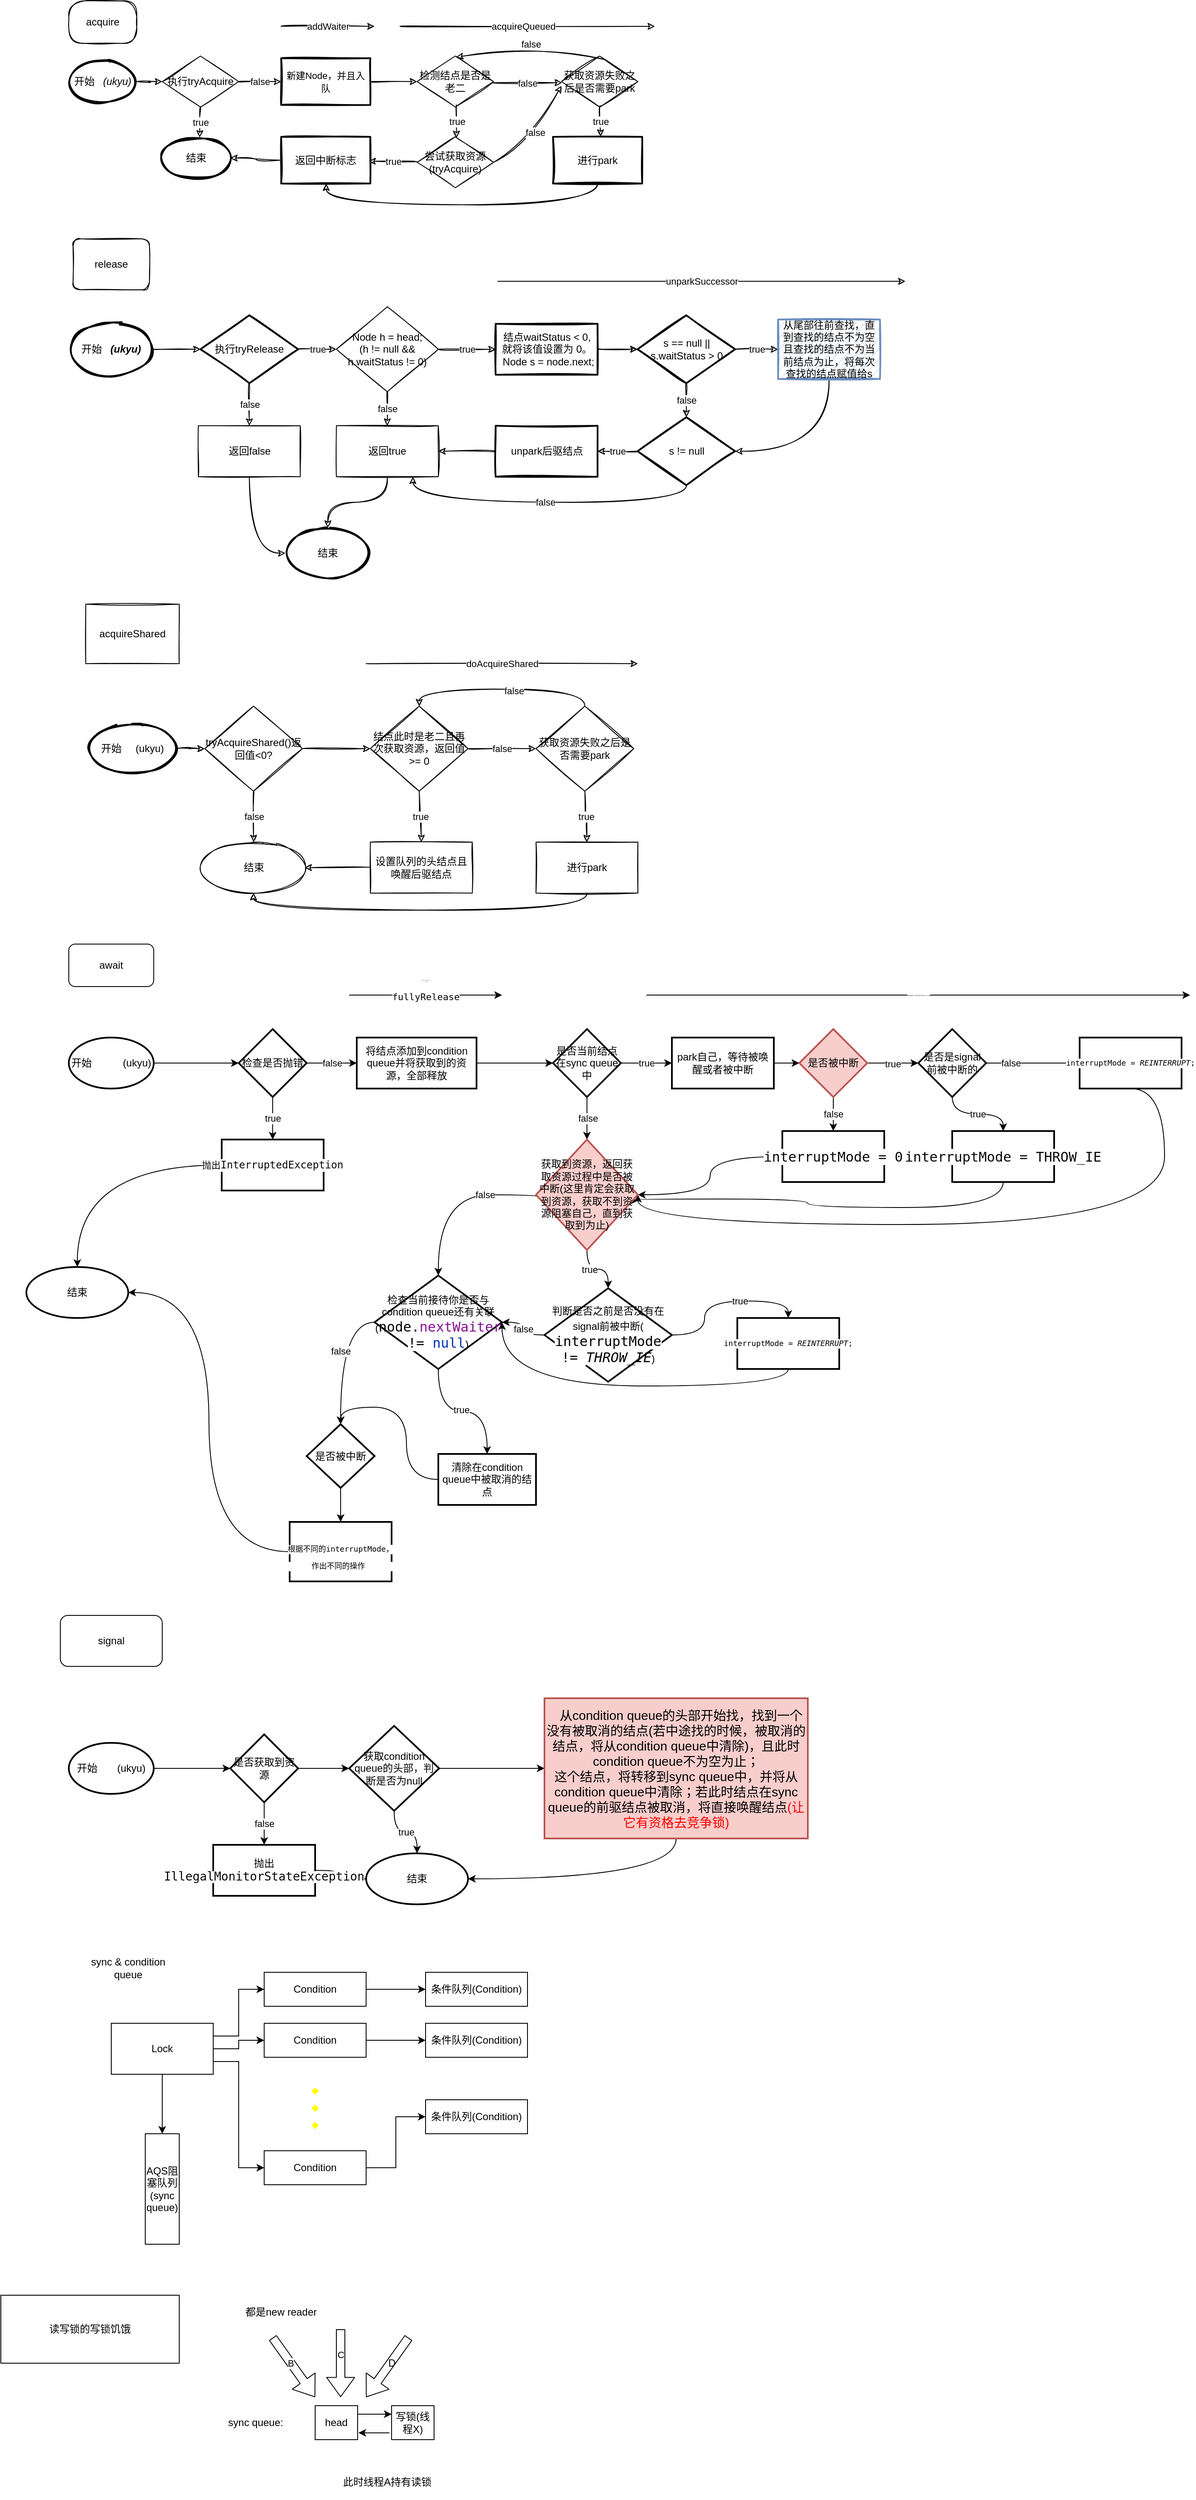 <mxfile version="14.6.13" type="github">
  <diagram id="C5RBs43oDa-KdzZeNtuy" name="AQS">
    <mxGraphModel dx="3076" dy="762" grid="1" gridSize="10" guides="0" tooltips="1" connect="0" arrows="1" fold="1" page="1" pageScale="1" pageWidth="827" pageHeight="1169" math="0" shadow="0">
      <root>
        <mxCell id="WIyWlLk6GJQsqaUBKTNV-0" />
        <mxCell id="WIyWlLk6GJQsqaUBKTNV-1" parent="WIyWlLk6GJQsqaUBKTNV-0" />
        <mxCell id="vwcy31EGOwFMrzwBE-xM-12" value="false" style="edgeStyle=orthogonalEdgeStyle;orthogonalLoop=1;jettySize=auto;html=1;sketch=1;curved=1;" parent="WIyWlLk6GJQsqaUBKTNV-1" source="vwcy31EGOwFMrzwBE-xM-3" target="vwcy31EGOwFMrzwBE-xM-11" edge="1">
          <mxGeometry relative="1" as="geometry" />
        </mxCell>
        <mxCell id="vwcy31EGOwFMrzwBE-xM-3" value="执行tryAcquire" style="strokeWidth=1;html=1;shape=mxgraph.flowchart.decision;whiteSpace=wrap;sketch=1;" parent="WIyWlLk6GJQsqaUBKTNV-1" vertex="1">
          <mxGeometry x="-670" y="155" width="90" height="60" as="geometry" />
        </mxCell>
        <mxCell id="vwcy31EGOwFMrzwBE-xM-9" value="结束" style="strokeWidth=2;html=1;shape=mxgraph.flowchart.start_1;whiteSpace=wrap;sketch=1;" parent="WIyWlLk6GJQsqaUBKTNV-1" vertex="1">
          <mxGeometry x="-670" y="250" width="80" height="50" as="geometry" />
        </mxCell>
        <mxCell id="vwcy31EGOwFMrzwBE-xM-36" value="" style="edgeStyle=orthogonalEdgeStyle;rounded=0;orthogonalLoop=1;jettySize=auto;html=1;labelBackgroundColor=none;sketch=1;curved=1;" parent="WIyWlLk6GJQsqaUBKTNV-1" source="vwcy31EGOwFMrzwBE-xM-11" target="vwcy31EGOwFMrzwBE-xM-35" edge="1">
          <mxGeometry relative="1" as="geometry" />
        </mxCell>
        <mxCell id="vwcy31EGOwFMrzwBE-xM-11" value="&lt;font style=&quot;font-size: 11px&quot;&gt;新建Node，并且入队&lt;/font&gt;" style="whiteSpace=wrap;html=1;strokeWidth=2;sketch=1;" parent="WIyWlLk6GJQsqaUBKTNV-1" vertex="1">
          <mxGeometry x="-530" y="157.5" width="105" height="55" as="geometry" />
        </mxCell>
        <mxCell id="vwcy31EGOwFMrzwBE-xM-19" value="" style="endArrow=classic;html=1;labelBackgroundColor=none;sketch=1;curved=1;" parent="WIyWlLk6GJQsqaUBKTNV-1" edge="1">
          <mxGeometry relative="1" as="geometry">
            <mxPoint x="-530" y="120" as="sourcePoint" />
            <mxPoint x="-420" y="120" as="targetPoint" />
          </mxGeometry>
        </mxCell>
        <mxCell id="vwcy31EGOwFMrzwBE-xM-20" value="addWaiter" style="edgeLabel;resizable=0;html=1;align=center;verticalAlign=middle;sketch=1;" parent="vwcy31EGOwFMrzwBE-xM-19" connectable="0" vertex="1">
          <mxGeometry relative="1" as="geometry" />
        </mxCell>
        <mxCell id="vwcy31EGOwFMrzwBE-xM-28" value="" style="edgeStyle=orthogonalEdgeStyle;rounded=0;orthogonalLoop=1;jettySize=auto;html=1;labelBackgroundColor=none;sketch=1;curved=1;" parent="WIyWlLk6GJQsqaUBKTNV-1" source="vwcy31EGOwFMrzwBE-xM-23" target="vwcy31EGOwFMrzwBE-xM-3" edge="1">
          <mxGeometry relative="1" as="geometry" />
        </mxCell>
        <mxCell id="vwcy31EGOwFMrzwBE-xM-23" value="开始&amp;nbsp;&lt;i&gt; &amp;nbsp;(ukyu)&lt;/i&gt;" style="strokeWidth=2;html=1;shape=mxgraph.flowchart.start_1;whiteSpace=wrap;sketch=1;" parent="WIyWlLk6GJQsqaUBKTNV-1" vertex="1">
          <mxGeometry x="-780" y="160" width="80" height="50" as="geometry" />
        </mxCell>
        <mxCell id="vwcy31EGOwFMrzwBE-xM-31" value="" style="endArrow=classic;html=1;labelBackgroundColor=none;sketch=1;curved=1;" parent="WIyWlLk6GJQsqaUBKTNV-1" edge="1">
          <mxGeometry relative="1" as="geometry">
            <mxPoint x="-390" y="120" as="sourcePoint" />
            <mxPoint x="-90" y="120" as="targetPoint" />
          </mxGeometry>
        </mxCell>
        <mxCell id="vwcy31EGOwFMrzwBE-xM-32" value="acquireQueued" style="edgeLabel;resizable=0;html=1;align=center;verticalAlign=middle;sketch=1;" parent="vwcy31EGOwFMrzwBE-xM-31" connectable="0" vertex="1">
          <mxGeometry relative="1" as="geometry">
            <mxPoint x="-5" as="offset" />
          </mxGeometry>
        </mxCell>
        <mxCell id="vwcy31EGOwFMrzwBE-xM-35" value="检测结点是否是老二" style="strokeWidth=1;html=1;shape=mxgraph.flowchart.decision;whiteSpace=wrap;sketch=1;" parent="WIyWlLk6GJQsqaUBKTNV-1" vertex="1">
          <mxGeometry x="-370" y="155" width="90" height="60" as="geometry" />
        </mxCell>
        <mxCell id="vwcy31EGOwFMrzwBE-xM-42" value="" style="endArrow=classic;html=1;labelBackgroundColor=none;entryX=0.551;entryY=0.017;entryDx=0;entryDy=0;entryPerimeter=0;exitX=0.5;exitY=0.993;exitDx=0;exitDy=0;exitPerimeter=0;sketch=1;curved=1;" parent="WIyWlLk6GJQsqaUBKTNV-1" source="vwcy31EGOwFMrzwBE-xM-3" target="vwcy31EGOwFMrzwBE-xM-9" edge="1">
          <mxGeometry relative="1" as="geometry">
            <mxPoint x="-640" y="230" as="sourcePoint" />
            <mxPoint x="-540" y="230" as="targetPoint" />
          </mxGeometry>
        </mxCell>
        <mxCell id="vwcy31EGOwFMrzwBE-xM-43" value="true" style="edgeLabel;resizable=0;html=1;align=center;verticalAlign=middle;sketch=1;" parent="vwcy31EGOwFMrzwBE-xM-42" connectable="0" vertex="1">
          <mxGeometry relative="1" as="geometry" />
        </mxCell>
        <mxCell id="vwcy31EGOwFMrzwBE-xM-44" value="" style="endArrow=classic;html=1;labelBackgroundColor=none;exitX=0.515;exitY=0.958;exitDx=0;exitDy=0;exitPerimeter=0;entryX=0.515;entryY=0.023;entryDx=0;entryDy=0;entryPerimeter=0;sketch=1;curved=1;" parent="WIyWlLk6GJQsqaUBKTNV-1" source="vwcy31EGOwFMrzwBE-xM-35" target="vwcy31EGOwFMrzwBE-xM-46" edge="1">
          <mxGeometry relative="1" as="geometry">
            <mxPoint x="-329.08" y="224.58" as="sourcePoint" />
            <mxPoint x="-323" y="240" as="targetPoint" />
          </mxGeometry>
        </mxCell>
        <mxCell id="vwcy31EGOwFMrzwBE-xM-45" value="true" style="edgeLabel;resizable=0;html=1;align=center;verticalAlign=middle;sketch=1;" parent="vwcy31EGOwFMrzwBE-xM-44" connectable="0" vertex="1">
          <mxGeometry relative="1" as="geometry" />
        </mxCell>
        <mxCell id="vwcy31EGOwFMrzwBE-xM-46" value="尝试获取资源(tryAcquire)" style="strokeWidth=1;html=1;shape=mxgraph.flowchart.decision;whiteSpace=wrap;sketch=1;" parent="WIyWlLk6GJQsqaUBKTNV-1" vertex="1">
          <mxGeometry x="-370" y="250" width="90" height="60" as="geometry" />
        </mxCell>
        <mxCell id="vwcy31EGOwFMrzwBE-xM-47" value="" style="endArrow=classic;html=1;labelBackgroundColor=none;entryX=0.978;entryY=0.52;entryDx=0;entryDy=0;entryPerimeter=0;sketch=1;curved=1;" parent="WIyWlLk6GJQsqaUBKTNV-1" source="vwcy31EGOwFMrzwBE-xM-46" target="vwcy31EGOwFMrzwBE-xM-49" edge="1">
          <mxGeometry relative="1" as="geometry">
            <mxPoint x="-510" y="270" as="sourcePoint" />
            <mxPoint x="-430" y="280" as="targetPoint" />
          </mxGeometry>
        </mxCell>
        <mxCell id="vwcy31EGOwFMrzwBE-xM-48" value="true" style="edgeLabel;resizable=0;html=1;align=center;verticalAlign=middle;sketch=1;" parent="vwcy31EGOwFMrzwBE-xM-47" connectable="0" vertex="1">
          <mxGeometry relative="1" as="geometry" />
        </mxCell>
        <mxCell id="vwcy31EGOwFMrzwBE-xM-51" value="" style="edgeStyle=orthogonalEdgeStyle;rounded=0;orthogonalLoop=1;jettySize=auto;html=1;labelBackgroundColor=none;sketch=1;curved=1;" parent="WIyWlLk6GJQsqaUBKTNV-1" source="vwcy31EGOwFMrzwBE-xM-49" target="vwcy31EGOwFMrzwBE-xM-9" edge="1">
          <mxGeometry relative="1" as="geometry" />
        </mxCell>
        <mxCell id="vwcy31EGOwFMrzwBE-xM-49" value="返回中断标志" style="whiteSpace=wrap;html=1;strokeWidth=2;sketch=1;" parent="WIyWlLk6GJQsqaUBKTNV-1" vertex="1">
          <mxGeometry x="-530" y="250" width="105" height="55" as="geometry" />
        </mxCell>
        <mxCell id="vwcy31EGOwFMrzwBE-xM-52" value="获取资源失败之后是否需要park" style="strokeWidth=1;html=1;shape=mxgraph.flowchart.decision;whiteSpace=wrap;sketch=1;" parent="WIyWlLk6GJQsqaUBKTNV-1" vertex="1">
          <mxGeometry x="-200" y="155" width="90" height="60" as="geometry" />
        </mxCell>
        <mxCell id="vwcy31EGOwFMrzwBE-xM-55" value="" style="endArrow=classic;html=1;labelBackgroundColor=none;exitX=0.989;exitY=0.522;exitDx=0;exitDy=0;exitPerimeter=0;entryX=0.007;entryY=0.522;entryDx=0;entryDy=0;entryPerimeter=0;sketch=1;curved=1;" parent="WIyWlLk6GJQsqaUBKTNV-1" source="vwcy31EGOwFMrzwBE-xM-35" target="vwcy31EGOwFMrzwBE-xM-52" edge="1">
          <mxGeometry relative="1" as="geometry">
            <mxPoint x="-280" y="200" as="sourcePoint" />
            <mxPoint x="-180" y="200" as="targetPoint" />
          </mxGeometry>
        </mxCell>
        <mxCell id="vwcy31EGOwFMrzwBE-xM-56" value="false" style="edgeLabel;resizable=0;html=1;align=center;verticalAlign=middle;sketch=1;" parent="vwcy31EGOwFMrzwBE-xM-55" connectable="0" vertex="1">
          <mxGeometry relative="1" as="geometry" />
        </mxCell>
        <mxCell id="vwcy31EGOwFMrzwBE-xM-57" value="" style="endArrow=classic;html=1;labelBackgroundColor=none;entryX=0.509;entryY=0.024;entryDx=0;entryDy=0;entryPerimeter=0;exitX=0.57;exitY=0.069;exitDx=0;exitDy=0;exitPerimeter=0;sketch=1;curved=1;" parent="WIyWlLk6GJQsqaUBKTNV-1" source="vwcy31EGOwFMrzwBE-xM-52" target="vwcy31EGOwFMrzwBE-xM-35" edge="1">
          <mxGeometry relative="1" as="geometry">
            <mxPoint x="-110" y="190" as="sourcePoint" />
            <mxPoint x="-28.38" y="190.0" as="targetPoint" />
            <Array as="points">
              <mxPoint x="-230" y="140" />
            </Array>
          </mxGeometry>
        </mxCell>
        <mxCell id="vwcy31EGOwFMrzwBE-xM-58" value="false" style="edgeLabel;resizable=0;html=1;align=center;verticalAlign=middle;sketch=1;" parent="vwcy31EGOwFMrzwBE-xM-57" connectable="0" vertex="1">
          <mxGeometry relative="1" as="geometry" />
        </mxCell>
        <mxCell id="vwcy31EGOwFMrzwBE-xM-59" value="" style="endArrow=classic;html=1;labelBackgroundColor=none;exitX=0.51;exitY=0.976;exitDx=0;exitDy=0;exitPerimeter=0;entryX=0.533;entryY=-0.004;entryDx=0;entryDy=0;entryPerimeter=0;sketch=1;curved=1;" parent="WIyWlLk6GJQsqaUBKTNV-1" source="vwcy31EGOwFMrzwBE-xM-52" target="vwcy31EGOwFMrzwBE-xM-61" edge="1">
          <mxGeometry relative="1" as="geometry">
            <mxPoint x="-150.0" y="230.0" as="sourcePoint" />
            <mxPoint x="-150" y="250" as="targetPoint" />
          </mxGeometry>
        </mxCell>
        <mxCell id="vwcy31EGOwFMrzwBE-xM-60" value="true" style="edgeLabel;resizable=0;html=1;align=center;verticalAlign=middle;sketch=1;" parent="vwcy31EGOwFMrzwBE-xM-59" connectable="0" vertex="1">
          <mxGeometry relative="1" as="geometry" />
        </mxCell>
        <mxCell id="vwcy31EGOwFMrzwBE-xM-62" value="" style="edgeStyle=orthogonalEdgeStyle;rounded=0;orthogonalLoop=1;jettySize=auto;html=1;labelBackgroundColor=none;sketch=1;curved=1;" parent="WIyWlLk6GJQsqaUBKTNV-1" source="vwcy31EGOwFMrzwBE-xM-61" target="vwcy31EGOwFMrzwBE-xM-49" edge="1">
          <mxGeometry relative="1" as="geometry">
            <mxPoint x="-245" y="360" as="targetPoint" />
            <Array as="points">
              <mxPoint x="-157" y="330" />
              <mxPoint x="-477" y="330" />
            </Array>
          </mxGeometry>
        </mxCell>
        <mxCell id="vwcy31EGOwFMrzwBE-xM-61" value="进行park" style="rounded=0;whiteSpace=wrap;html=1;strokeWidth=2;sketch=1;" parent="WIyWlLk6GJQsqaUBKTNV-1" vertex="1">
          <mxGeometry x="-210" y="250" width="105" height="55" as="geometry" />
        </mxCell>
        <mxCell id="vwcy31EGOwFMrzwBE-xM-63" value="" style="endArrow=classic;html=1;labelBackgroundColor=none;sketch=1;curved=1;" parent="WIyWlLk6GJQsqaUBKTNV-1" edge="1">
          <mxGeometry relative="1" as="geometry">
            <mxPoint x="-280" y="280" as="sourcePoint" />
            <mxPoint x="-200" y="190" as="targetPoint" />
            <Array as="points">
              <mxPoint x="-240" y="260" />
            </Array>
          </mxGeometry>
        </mxCell>
        <mxCell id="vwcy31EGOwFMrzwBE-xM-64" value="false" style="edgeLabel;resizable=0;html=1;align=center;verticalAlign=middle;sketch=1;" parent="vwcy31EGOwFMrzwBE-xM-63" connectable="0" vertex="1">
          <mxGeometry relative="1" as="geometry" />
        </mxCell>
        <mxCell id="vwcy31EGOwFMrzwBE-xM-65" value="acquire" style="rounded=1;whiteSpace=wrap;html=1;sketch=1;strokeWidth=1;arcSize=37;" parent="WIyWlLk6GJQsqaUBKTNV-1" vertex="1">
          <mxGeometry x="-780" y="90" width="80" height="50" as="geometry" />
        </mxCell>
        <mxCell id="tIHznOpL790k0B_LkPmY-0" value="release" style="rounded=1;whiteSpace=wrap;html=1;sketch=1;" parent="WIyWlLk6GJQsqaUBKTNV-1" vertex="1">
          <mxGeometry x="-775" y="370" width="90" height="60" as="geometry" />
        </mxCell>
        <mxCell id="tIHznOpL790k0B_LkPmY-1" value="" style="edgeStyle=orthogonalEdgeStyle;rounded=0;orthogonalLoop=1;jettySize=auto;html=1;sketch=1;curved=1;" parent="WIyWlLk6GJQsqaUBKTNV-1" source="tIHznOpL790k0B_LkPmY-2" target="tIHznOpL790k0B_LkPmY-5" edge="1">
          <mxGeometry relative="1" as="geometry" />
        </mxCell>
        <mxCell id="tIHznOpL790k0B_LkPmY-2" value="开始&amp;nbsp; &lt;i&gt;&lt;b&gt;&amp;nbsp;(ukyu)&lt;/b&gt;&lt;/i&gt;" style="strokeWidth=2;html=1;shape=mxgraph.flowchart.start_1;whiteSpace=wrap;sketch=1;" parent="WIyWlLk6GJQsqaUBKTNV-1" vertex="1">
          <mxGeometry x="-780" y="470" width="100" height="60" as="geometry" />
        </mxCell>
        <mxCell id="tIHznOpL790k0B_LkPmY-3" value="true" style="edgeStyle=orthogonalEdgeStyle;rounded=0;orthogonalLoop=1;jettySize=auto;html=1;sketch=1;curved=1;" parent="WIyWlLk6GJQsqaUBKTNV-1" source="tIHznOpL790k0B_LkPmY-5" target="tIHznOpL790k0B_LkPmY-9" edge="1">
          <mxGeometry relative="1" as="geometry" />
        </mxCell>
        <mxCell id="tIHznOpL790k0B_LkPmY-4" value="false" style="edgeStyle=orthogonalEdgeStyle;rounded=0;orthogonalLoop=1;jettySize=auto;html=1;sketch=1;curved=1;" parent="WIyWlLk6GJQsqaUBKTNV-1" source="tIHznOpL790k0B_LkPmY-5" target="tIHznOpL790k0B_LkPmY-21" edge="1">
          <mxGeometry relative="1" as="geometry" />
        </mxCell>
        <mxCell id="tIHznOpL790k0B_LkPmY-5" value="执行tryRelease" style="rhombus;whiteSpace=wrap;html=1;strokeWidth=2;sketch=1;" parent="WIyWlLk6GJQsqaUBKTNV-1" vertex="1">
          <mxGeometry x="-625" y="460" width="115" height="80" as="geometry" />
        </mxCell>
        <mxCell id="tIHznOpL790k0B_LkPmY-6" value="结束" style="ellipse;whiteSpace=wrap;html=1;strokeWidth=2;sketch=1;" parent="WIyWlLk6GJQsqaUBKTNV-1" vertex="1">
          <mxGeometry x="-525" y="710" width="100" height="60" as="geometry" />
        </mxCell>
        <mxCell id="tIHznOpL790k0B_LkPmY-7" value="true" style="edgeStyle=orthogonalEdgeStyle;rounded=0;orthogonalLoop=1;jettySize=auto;html=1;exitX=1;exitY=0.5;exitDx=0;exitDy=0;sketch=1;curved=1;" parent="WIyWlLk6GJQsqaUBKTNV-1" source="tIHznOpL790k0B_LkPmY-9" target="tIHznOpL790k0B_LkPmY-14" edge="1">
          <mxGeometry relative="1" as="geometry" />
        </mxCell>
        <mxCell id="tIHznOpL790k0B_LkPmY-8" value="false" style="edgeStyle=orthogonalEdgeStyle;rounded=0;orthogonalLoop=1;jettySize=auto;html=1;sketch=1;curved=1;" parent="WIyWlLk6GJQsqaUBKTNV-1" source="tIHznOpL790k0B_LkPmY-9" target="tIHznOpL790k0B_LkPmY-19" edge="1">
          <mxGeometry relative="1" as="geometry" />
        </mxCell>
        <mxCell id="tIHznOpL790k0B_LkPmY-9" value="Node h = head;&lt;br&gt;(h != null &amp;amp;&amp;amp; h.waitStatus != 0)" style="rhombus;whiteSpace=wrap;html=1;strokeWidth=1;sketch=1;" parent="WIyWlLk6GJQsqaUBKTNV-1" vertex="1">
          <mxGeometry x="-465" y="450" width="120" height="100" as="geometry" />
        </mxCell>
        <mxCell id="tIHznOpL790k0B_LkPmY-10" value="" style="endArrow=classic;html=1;sketch=1;curved=1;" parent="WIyWlLk6GJQsqaUBKTNV-1" edge="1">
          <mxGeometry relative="1" as="geometry">
            <mxPoint x="-275" y="420" as="sourcePoint" />
            <mxPoint x="205" y="420" as="targetPoint" />
            <Array as="points">
              <mxPoint x="-105" y="420" />
            </Array>
          </mxGeometry>
        </mxCell>
        <mxCell id="tIHznOpL790k0B_LkPmY-11" value="unparkSuccessor" style="edgeLabel;resizable=0;html=1;align=center;verticalAlign=middle;sketch=1;" parent="tIHznOpL790k0B_LkPmY-10" connectable="0" vertex="1">
          <mxGeometry relative="1" as="geometry" />
        </mxCell>
        <mxCell id="tIHznOpL790k0B_LkPmY-12" value="" style="edgeStyle=orthogonalEdgeStyle;rounded=0;orthogonalLoop=1;jettySize=auto;html=1;sketch=1;curved=1;" parent="WIyWlLk6GJQsqaUBKTNV-1" source="tIHznOpL790k0B_LkPmY-14" target="tIHznOpL790k0B_LkPmY-17" edge="1">
          <mxGeometry relative="1" as="geometry" />
        </mxCell>
        <mxCell id="tIHznOpL790k0B_LkPmY-13" value="" style="edgeStyle=orthogonalEdgeStyle;rounded=0;orthogonalLoop=1;jettySize=auto;html=1;sketch=1;curved=1;" parent="WIyWlLk6GJQsqaUBKTNV-1" source="tIHznOpL790k0B_LkPmY-14" target="tIHznOpL790k0B_LkPmY-17" edge="1">
          <mxGeometry relative="1" as="geometry" />
        </mxCell>
        <mxCell id="tIHznOpL790k0B_LkPmY-14" value="&lt;br&gt;结点waitStatus &amp;lt; 0, 就将该值设置为 0。&lt;br&gt;&amp;nbsp;&lt;span&gt;Node s = node.next;&lt;br&gt;&lt;br&gt;&lt;/span&gt;" style="whiteSpace=wrap;html=1;strokeWidth=2;sketch=1;" parent="WIyWlLk6GJQsqaUBKTNV-1" vertex="1">
          <mxGeometry x="-277.5" y="470" width="120" height="60" as="geometry" />
        </mxCell>
        <mxCell id="tIHznOpL790k0B_LkPmY-15" value="true" style="edgeStyle=orthogonalEdgeStyle;rounded=0;orthogonalLoop=1;jettySize=auto;html=1;sketch=1;curved=1;" parent="WIyWlLk6GJQsqaUBKTNV-1" source="tIHznOpL790k0B_LkPmY-17" target="tIHznOpL790k0B_LkPmY-25" edge="1">
          <mxGeometry relative="1" as="geometry" />
        </mxCell>
        <mxCell id="tIHznOpL790k0B_LkPmY-16" value="false" style="edgeStyle=orthogonalEdgeStyle;rounded=0;orthogonalLoop=1;jettySize=auto;html=1;sketch=1;curved=1;" parent="WIyWlLk6GJQsqaUBKTNV-1" source="tIHznOpL790k0B_LkPmY-17" target="tIHznOpL790k0B_LkPmY-28" edge="1">
          <mxGeometry relative="1" as="geometry" />
        </mxCell>
        <mxCell id="tIHznOpL790k0B_LkPmY-17" value="s == null || s.waitStatus &amp;gt; 0" style="rhombus;whiteSpace=wrap;html=1;strokeWidth=2;sketch=1;" parent="WIyWlLk6GJQsqaUBKTNV-1" vertex="1">
          <mxGeometry x="-110.5" y="460" width="115" height="80" as="geometry" />
        </mxCell>
        <mxCell id="tIHznOpL790k0B_LkPmY-18" style="edgeStyle=orthogonalEdgeStyle;rounded=0;orthogonalLoop=1;jettySize=auto;html=1;exitX=0.5;exitY=1;exitDx=0;exitDy=0;entryX=0.5;entryY=0;entryDx=0;entryDy=0;sketch=1;curved=1;" parent="WIyWlLk6GJQsqaUBKTNV-1" source="tIHznOpL790k0B_LkPmY-19" target="tIHznOpL790k0B_LkPmY-6" edge="1">
          <mxGeometry relative="1" as="geometry" />
        </mxCell>
        <mxCell id="tIHznOpL790k0B_LkPmY-19" value="返回true" style="whiteSpace=wrap;html=1;strokeWidth=1;sketch=1;" parent="WIyWlLk6GJQsqaUBKTNV-1" vertex="1">
          <mxGeometry x="-465" y="590" width="120" height="60" as="geometry" />
        </mxCell>
        <mxCell id="tIHznOpL790k0B_LkPmY-20" style="edgeStyle=orthogonalEdgeStyle;rounded=0;orthogonalLoop=1;jettySize=auto;html=1;exitX=0.5;exitY=1;exitDx=0;exitDy=0;entryX=0;entryY=0.5;entryDx=0;entryDy=0;sketch=1;curved=1;" parent="WIyWlLk6GJQsqaUBKTNV-1" source="tIHznOpL790k0B_LkPmY-21" target="tIHznOpL790k0B_LkPmY-6" edge="1">
          <mxGeometry relative="1" as="geometry" />
        </mxCell>
        <mxCell id="tIHznOpL790k0B_LkPmY-21" value="返回false" style="whiteSpace=wrap;html=1;strokeWidth=1;sketch=1;" parent="WIyWlLk6GJQsqaUBKTNV-1" vertex="1">
          <mxGeometry x="-627.5" y="590" width="120" height="60" as="geometry" />
        </mxCell>
        <mxCell id="tIHznOpL790k0B_LkPmY-22" style="edgeStyle=orthogonalEdgeStyle;rounded=0;orthogonalLoop=1;jettySize=auto;html=1;exitX=0;exitY=0.5;exitDx=0;exitDy=0;sketch=1;curved=1;" parent="WIyWlLk6GJQsqaUBKTNV-1" source="tIHznOpL790k0B_LkPmY-23" target="tIHznOpL790k0B_LkPmY-19" edge="1">
          <mxGeometry relative="1" as="geometry" />
        </mxCell>
        <mxCell id="tIHznOpL790k0B_LkPmY-23" value="unpark后驱结点" style="whiteSpace=wrap;html=1;strokeWidth=2;sketch=1;" parent="WIyWlLk6GJQsqaUBKTNV-1" vertex="1">
          <mxGeometry x="-277.5" y="590" width="120" height="60" as="geometry" />
        </mxCell>
        <mxCell id="tIHznOpL790k0B_LkPmY-24" style="edgeStyle=orthogonalEdgeStyle;rounded=0;orthogonalLoop=1;jettySize=auto;html=1;exitX=0.5;exitY=1;exitDx=0;exitDy=0;entryX=1;entryY=0.5;entryDx=0;entryDy=0;sketch=1;curved=1;" parent="WIyWlLk6GJQsqaUBKTNV-1" source="tIHznOpL790k0B_LkPmY-25" target="tIHznOpL790k0B_LkPmY-28" edge="1">
          <mxGeometry relative="1" as="geometry" />
        </mxCell>
        <mxCell id="tIHznOpL790k0B_LkPmY-25" value="从尾部往前查找，直到查找的结点不为空且查找的结点不为当前结点为止，将每次查找的结点赋值给s" style="whiteSpace=wrap;html=1;strokeWidth=2;sketch=1;fillColor=#dae8fc;strokeColor=#6c8ebf;" parent="WIyWlLk6GJQsqaUBKTNV-1" vertex="1">
          <mxGeometry x="55" y="465" width="120" height="70" as="geometry" />
        </mxCell>
        <mxCell id="tIHznOpL790k0B_LkPmY-26" value="true" style="edgeStyle=orthogonalEdgeStyle;rounded=0;orthogonalLoop=1;jettySize=auto;html=1;exitX=0;exitY=0.5;exitDx=0;exitDy=0;entryX=1;entryY=0.5;entryDx=0;entryDy=0;sketch=1;curved=1;" parent="WIyWlLk6GJQsqaUBKTNV-1" source="tIHznOpL790k0B_LkPmY-28" target="tIHznOpL790k0B_LkPmY-23" edge="1">
          <mxGeometry relative="1" as="geometry" />
        </mxCell>
        <mxCell id="tIHznOpL790k0B_LkPmY-27" value="false" style="edgeStyle=orthogonalEdgeStyle;rounded=0;orthogonalLoop=1;jettySize=auto;html=1;exitX=0.5;exitY=1;exitDx=0;exitDy=0;entryX=0.75;entryY=1;entryDx=0;entryDy=0;sketch=1;curved=1;" parent="WIyWlLk6GJQsqaUBKTNV-1" source="tIHznOpL790k0B_LkPmY-28" target="tIHznOpL790k0B_LkPmY-19" edge="1">
          <mxGeometry relative="1" as="geometry" />
        </mxCell>
        <mxCell id="tIHznOpL790k0B_LkPmY-28" value="s != null" style="rhombus;whiteSpace=wrap;html=1;strokeWidth=2;sketch=1;" parent="WIyWlLk6GJQsqaUBKTNV-1" vertex="1">
          <mxGeometry x="-110.5" y="580" width="115" height="80" as="geometry" />
        </mxCell>
        <mxCell id="eOtBCsQWdxcDKwREqOiY-0" value="acquireShared" style="whiteSpace=wrap;html=1;strokeColor=#000000;strokeWidth=1;fillColor=#ffffff;sketch=1;" parent="WIyWlLk6GJQsqaUBKTNV-1" vertex="1">
          <mxGeometry x="-760" y="800" width="110" height="70" as="geometry" />
        </mxCell>
        <mxCell id="eOtBCsQWdxcDKwREqOiY-1" value="" style="edgeStyle=orthogonalEdgeStyle;orthogonalLoop=1;jettySize=auto;html=1;sketch=1;curved=1;" parent="WIyWlLk6GJQsqaUBKTNV-1" source="eOtBCsQWdxcDKwREqOiY-2" target="eOtBCsQWdxcDKwREqOiY-5" edge="1">
          <mxGeometry relative="1" as="geometry" />
        </mxCell>
        <mxCell id="eOtBCsQWdxcDKwREqOiY-2" value="开始&amp;nbsp; &amp;nbsp; &amp;nbsp;(ukyu)" style="strokeWidth=2;html=1;shape=mxgraph.flowchart.start_1;whiteSpace=wrap;fillColor=#ffffff;sketch=1;" parent="WIyWlLk6GJQsqaUBKTNV-1" vertex="1">
          <mxGeometry x="-755" y="940" width="100" height="60" as="geometry" />
        </mxCell>
        <mxCell id="eOtBCsQWdxcDKwREqOiY-3" value="false" style="edgeStyle=orthogonalEdgeStyle;orthogonalLoop=1;jettySize=auto;html=1;sketch=1;curved=1;" parent="WIyWlLk6GJQsqaUBKTNV-1" source="eOtBCsQWdxcDKwREqOiY-5" target="eOtBCsQWdxcDKwREqOiY-6" edge="1">
          <mxGeometry relative="1" as="geometry" />
        </mxCell>
        <mxCell id="eOtBCsQWdxcDKwREqOiY-4" value="" style="edgeStyle=orthogonalEdgeStyle;orthogonalLoop=1;jettySize=auto;html=1;sketch=1;curved=1;" parent="WIyWlLk6GJQsqaUBKTNV-1" source="eOtBCsQWdxcDKwREqOiY-5" target="eOtBCsQWdxcDKwREqOiY-11" edge="1">
          <mxGeometry relative="1" as="geometry" />
        </mxCell>
        <mxCell id="eOtBCsQWdxcDKwREqOiY-5" value="tryAcquireShared()返回值&amp;lt;0?" style="rhombus;whiteSpace=wrap;html=1;strokeWidth=1;sketch=1;" parent="WIyWlLk6GJQsqaUBKTNV-1" vertex="1">
          <mxGeometry x="-620" y="920" width="115" height="100" as="geometry" />
        </mxCell>
        <mxCell id="eOtBCsQWdxcDKwREqOiY-6" value="结束" style="ellipse;whiteSpace=wrap;html=1;strokeWidth=1;sketch=1;" parent="WIyWlLk6GJQsqaUBKTNV-1" vertex="1">
          <mxGeometry x="-622.5" y="1080" width="120" height="60" as="geometry" />
        </mxCell>
        <mxCell id="eOtBCsQWdxcDKwREqOiY-7" value="" style="endArrow=classic;html=1;sketch=1;curved=1;" parent="WIyWlLk6GJQsqaUBKTNV-1" edge="1">
          <mxGeometry relative="1" as="geometry">
            <mxPoint x="-430" y="870" as="sourcePoint" />
            <mxPoint x="-110" y="870" as="targetPoint" />
          </mxGeometry>
        </mxCell>
        <mxCell id="eOtBCsQWdxcDKwREqOiY-8" value="doAcquireShared" style="edgeLabel;resizable=0;html=1;align=center;verticalAlign=middle;sketch=1;" parent="eOtBCsQWdxcDKwREqOiY-7" connectable="0" vertex="1">
          <mxGeometry relative="1" as="geometry" />
        </mxCell>
        <mxCell id="eOtBCsQWdxcDKwREqOiY-9" value="true" style="edgeStyle=orthogonalEdgeStyle;orthogonalLoop=1;jettySize=auto;html=1;sketch=1;curved=1;" parent="WIyWlLk6GJQsqaUBKTNV-1" source="eOtBCsQWdxcDKwREqOiY-11" target="eOtBCsQWdxcDKwREqOiY-13" edge="1">
          <mxGeometry relative="1" as="geometry" />
        </mxCell>
        <mxCell id="eOtBCsQWdxcDKwREqOiY-10" value="false" style="edgeStyle=orthogonalEdgeStyle;orthogonalLoop=1;jettySize=auto;html=1;sketch=1;curved=1;" parent="WIyWlLk6GJQsqaUBKTNV-1" source="eOtBCsQWdxcDKwREqOiY-11" target="eOtBCsQWdxcDKwREqOiY-17" edge="1">
          <mxGeometry relative="1" as="geometry" />
        </mxCell>
        <mxCell id="eOtBCsQWdxcDKwREqOiY-11" value="结点此时是老二且再次获取资源，返回值&amp;gt;= 0" style="rhombus;whiteSpace=wrap;html=1;strokeWidth=1;sketch=1;" parent="WIyWlLk6GJQsqaUBKTNV-1" vertex="1">
          <mxGeometry x="-425" y="920" width="115" height="100" as="geometry" />
        </mxCell>
        <mxCell id="eOtBCsQWdxcDKwREqOiY-12" style="edgeStyle=orthogonalEdgeStyle;orthogonalLoop=1;jettySize=auto;html=1;exitX=0;exitY=0.5;exitDx=0;exitDy=0;entryX=1;entryY=0.5;entryDx=0;entryDy=0;sketch=1;curved=1;" parent="WIyWlLk6GJQsqaUBKTNV-1" source="eOtBCsQWdxcDKwREqOiY-13" target="eOtBCsQWdxcDKwREqOiY-6" edge="1">
          <mxGeometry relative="1" as="geometry" />
        </mxCell>
        <mxCell id="eOtBCsQWdxcDKwREqOiY-13" value="设置队列的头结点且唤醒后驱结点" style="whiteSpace=wrap;html=1;strokeWidth=1;sketch=1;" parent="WIyWlLk6GJQsqaUBKTNV-1" vertex="1">
          <mxGeometry x="-425" y="1080" width="120" height="60" as="geometry" />
        </mxCell>
        <mxCell id="eOtBCsQWdxcDKwREqOiY-14" value="true" style="edgeStyle=orthogonalEdgeStyle;orthogonalLoop=1;jettySize=auto;html=1;sketch=1;curved=1;" parent="WIyWlLk6GJQsqaUBKTNV-1" source="eOtBCsQWdxcDKwREqOiY-17" target="eOtBCsQWdxcDKwREqOiY-19" edge="1">
          <mxGeometry relative="1" as="geometry" />
        </mxCell>
        <mxCell id="eOtBCsQWdxcDKwREqOiY-15" style="edgeStyle=orthogonalEdgeStyle;orthogonalLoop=1;jettySize=auto;html=1;exitX=0.5;exitY=0;exitDx=0;exitDy=0;entryX=0.5;entryY=0;entryDx=0;entryDy=0;sketch=1;curved=1;" parent="WIyWlLk6GJQsqaUBKTNV-1" source="eOtBCsQWdxcDKwREqOiY-17" target="eOtBCsQWdxcDKwREqOiY-11" edge="1">
          <mxGeometry relative="1" as="geometry" />
        </mxCell>
        <mxCell id="eOtBCsQWdxcDKwREqOiY-16" value="false" style="edgeLabel;html=1;align=center;verticalAlign=middle;resizable=0;points=[];sketch=1;" parent="eOtBCsQWdxcDKwREqOiY-15" vertex="1" connectable="0">
          <mxGeometry x="-0.111" y="2" relative="1" as="geometry">
            <mxPoint x="1" as="offset" />
          </mxGeometry>
        </mxCell>
        <mxCell id="eOtBCsQWdxcDKwREqOiY-17" value="获取资源失败之后是否需要park" style="rhombus;whiteSpace=wrap;html=1;strokeWidth=1;sketch=1;" parent="WIyWlLk6GJQsqaUBKTNV-1" vertex="1">
          <mxGeometry x="-230" y="920" width="115" height="100" as="geometry" />
        </mxCell>
        <mxCell id="eOtBCsQWdxcDKwREqOiY-18" style="edgeStyle=orthogonalEdgeStyle;orthogonalLoop=1;jettySize=auto;html=1;exitX=0.5;exitY=1;exitDx=0;exitDy=0;entryX=0.5;entryY=1;entryDx=0;entryDy=0;sketch=1;curved=1;" parent="WIyWlLk6GJQsqaUBKTNV-1" source="eOtBCsQWdxcDKwREqOiY-19" target="eOtBCsQWdxcDKwREqOiY-6" edge="1">
          <mxGeometry relative="1" as="geometry" />
        </mxCell>
        <mxCell id="eOtBCsQWdxcDKwREqOiY-19" value="进行park" style="whiteSpace=wrap;html=1;strokeWidth=1;sketch=1;" parent="WIyWlLk6GJQsqaUBKTNV-1" vertex="1">
          <mxGeometry x="-230" y="1080" width="120" height="60" as="geometry" />
        </mxCell>
        <mxCell id="JJfSTCZwEmcsrMd-Ivh6-0" value="await" style="rounded=1;whiteSpace=wrap;html=1;" parent="WIyWlLk6GJQsqaUBKTNV-1" vertex="1">
          <mxGeometry x="-780" y="1200" width="100" height="50" as="geometry" />
        </mxCell>
        <mxCell id="JJfSTCZwEmcsrMd-Ivh6-1" value="" style="edgeStyle=orthogonalEdgeStyle;rounded=0;orthogonalLoop=1;jettySize=auto;html=1;curved=1;" parent="WIyWlLk6GJQsqaUBKTNV-1" source="JJfSTCZwEmcsrMd-Ivh6-2" target="JJfSTCZwEmcsrMd-Ivh6-5" edge="1">
          <mxGeometry relative="1" as="geometry" />
        </mxCell>
        <mxCell id="JJfSTCZwEmcsrMd-Ivh6-2" value="开始&amp;nbsp; &amp;nbsp; &amp;nbsp; &amp;nbsp; &amp;nbsp; &amp;nbsp;(ukyu)" style="strokeWidth=2;html=1;shape=mxgraph.flowchart.start_1;whiteSpace=wrap;" parent="WIyWlLk6GJQsqaUBKTNV-1" vertex="1">
          <mxGeometry x="-780" y="1310" width="100" height="60" as="geometry" />
        </mxCell>
        <mxCell id="JJfSTCZwEmcsrMd-Ivh6-3" value="true" style="edgeStyle=orthogonalEdgeStyle;rounded=0;orthogonalLoop=1;jettySize=auto;html=1;curved=1;" parent="WIyWlLk6GJQsqaUBKTNV-1" source="JJfSTCZwEmcsrMd-Ivh6-5" target="JJfSTCZwEmcsrMd-Ivh6-7" edge="1">
          <mxGeometry relative="1" as="geometry" />
        </mxCell>
        <mxCell id="JJfSTCZwEmcsrMd-Ivh6-4" value="false" style="edgeStyle=orthogonalEdgeStyle;rounded=0;orthogonalLoop=1;jettySize=auto;html=1;curved=1;" parent="WIyWlLk6GJQsqaUBKTNV-1" source="JJfSTCZwEmcsrMd-Ivh6-5" target="JJfSTCZwEmcsrMd-Ivh6-10" edge="1">
          <mxGeometry relative="1" as="geometry" />
        </mxCell>
        <mxCell id="JJfSTCZwEmcsrMd-Ivh6-5" value="检查是否抛错" style="rhombus;whiteSpace=wrap;html=1;strokeWidth=2;" parent="WIyWlLk6GJQsqaUBKTNV-1" vertex="1">
          <mxGeometry x="-580" y="1300" width="80" height="80" as="geometry" />
        </mxCell>
        <mxCell id="JJfSTCZwEmcsrMd-Ivh6-6" value="" style="edgeStyle=orthogonalEdgeStyle;rounded=0;orthogonalLoop=1;jettySize=auto;html=1;curved=1;" parent="WIyWlLk6GJQsqaUBKTNV-1" source="JJfSTCZwEmcsrMd-Ivh6-7" target="JJfSTCZwEmcsrMd-Ivh6-8" edge="1">
          <mxGeometry relative="1" as="geometry" />
        </mxCell>
        <mxCell id="JJfSTCZwEmcsrMd-Ivh6-7" value="&lt;pre style=&quot;background-color: rgb(255 , 255 , 255) ; color: rgb(8 , 8 , 8) ; font-family: &amp;#34;consolas&amp;#34; , monospace&quot;&gt;&lt;span style=&quot;font-size: 11px&quot;&gt;抛出&lt;/span&gt;InterruptedException&lt;/pre&gt;" style="whiteSpace=wrap;html=1;strokeWidth=2;" parent="WIyWlLk6GJQsqaUBKTNV-1" vertex="1">
          <mxGeometry x="-600" y="1430" width="120" height="60" as="geometry" />
        </mxCell>
        <mxCell id="JJfSTCZwEmcsrMd-Ivh6-8" value="结束" style="ellipse;whiteSpace=wrap;html=1;strokeWidth=2;" parent="WIyWlLk6GJQsqaUBKTNV-1" vertex="1">
          <mxGeometry x="-830" y="1580" width="120" height="60" as="geometry" />
        </mxCell>
        <mxCell id="JJfSTCZwEmcsrMd-Ivh6-9" value="" style="edgeStyle=orthogonalEdgeStyle;rounded=0;orthogonalLoop=1;jettySize=auto;html=1;curved=1;" parent="WIyWlLk6GJQsqaUBKTNV-1" source="JJfSTCZwEmcsrMd-Ivh6-10" target="JJfSTCZwEmcsrMd-Ivh6-15" edge="1">
          <mxGeometry relative="1" as="geometry" />
        </mxCell>
        <mxCell id="JJfSTCZwEmcsrMd-Ivh6-10" value="将结点添加到condition queue并将获取到的资源，全部释放" style="whiteSpace=wrap;html=1;strokeWidth=2;" parent="WIyWlLk6GJQsqaUBKTNV-1" vertex="1">
          <mxGeometry x="-441" y="1310" width="141" height="60" as="geometry" />
        </mxCell>
        <mxCell id="JJfSTCZwEmcsrMd-Ivh6-11" value="" style="endArrow=classic;html=1;curved=1;" parent="WIyWlLk6GJQsqaUBKTNV-1" edge="1">
          <mxGeometry relative="1" as="geometry">
            <mxPoint x="-450" y="1260" as="sourcePoint" />
            <mxPoint x="-270" y="1260" as="targetPoint" />
          </mxGeometry>
        </mxCell>
        <mxCell id="JJfSTCZwEmcsrMd-Ivh6-12" value="&lt;pre style=&quot;color: rgb(8 , 8 , 8) ; font-family: &amp;#34;consolas&amp;#34; , monospace ; font-size: 1px&quot;&gt;addConditionWaiter&lt;/pre&gt;&lt;pre style=&quot;color: rgb(8 , 8 , 8) ; font-family: &amp;#34;consolas&amp;#34; , monospace ; font-size: 1px&quot;&gt;以及&lt;/pre&gt;&lt;pre style=&quot;color: rgb(8 , 8 , 8) ; font-family: &amp;#34;consolas&amp;#34; , monospace ; font-size: 1px&quot;&gt;&lt;pre style=&quot;font-family: &amp;#34;consolas&amp;#34; , monospace ; font-size: 11px&quot;&gt;fullyRelease&lt;/pre&gt;&lt;/pre&gt;" style="edgeLabel;resizable=0;html=1;align=center;verticalAlign=middle;" parent="JJfSTCZwEmcsrMd-Ivh6-11" connectable="0" vertex="1">
          <mxGeometry relative="1" as="geometry">
            <mxPoint as="offset" />
          </mxGeometry>
        </mxCell>
        <mxCell id="JJfSTCZwEmcsrMd-Ivh6-13" value="false" style="edgeStyle=orthogonalEdgeStyle;rounded=0;orthogonalLoop=1;jettySize=auto;html=1;curved=1;" parent="WIyWlLk6GJQsqaUBKTNV-1" source="JJfSTCZwEmcsrMd-Ivh6-15" edge="1">
          <mxGeometry relative="1" as="geometry">
            <mxPoint x="-170" y="1430" as="targetPoint" />
          </mxGeometry>
        </mxCell>
        <mxCell id="JJfSTCZwEmcsrMd-Ivh6-14" value="true" style="edgeStyle=orthogonalEdgeStyle;rounded=0;orthogonalLoop=1;jettySize=auto;html=1;curved=1;" parent="WIyWlLk6GJQsqaUBKTNV-1" source="JJfSTCZwEmcsrMd-Ivh6-15" target="JJfSTCZwEmcsrMd-Ivh6-17" edge="1">
          <mxGeometry relative="1" as="geometry" />
        </mxCell>
        <mxCell id="JJfSTCZwEmcsrMd-Ivh6-15" value="是否当前结点在sync queue中" style="rhombus;whiteSpace=wrap;html=1;strokeWidth=2;" parent="WIyWlLk6GJQsqaUBKTNV-1" vertex="1">
          <mxGeometry x="-210" y="1300" width="80" height="80" as="geometry" />
        </mxCell>
        <mxCell id="JJfSTCZwEmcsrMd-Ivh6-16" value="" style="edgeStyle=orthogonalEdgeStyle;rounded=0;orthogonalLoop=1;jettySize=auto;html=1;curved=1;" parent="WIyWlLk6GJQsqaUBKTNV-1" source="JJfSTCZwEmcsrMd-Ivh6-17" target="JJfSTCZwEmcsrMd-Ivh6-20" edge="1">
          <mxGeometry relative="1" as="geometry" />
        </mxCell>
        <mxCell id="JJfSTCZwEmcsrMd-Ivh6-17" value="park自己，等待被唤醒或者被中断" style="whiteSpace=wrap;html=1;strokeWidth=2;" parent="WIyWlLk6GJQsqaUBKTNV-1" vertex="1">
          <mxGeometry x="-70" y="1310" width="120" height="60" as="geometry" />
        </mxCell>
        <mxCell id="JJfSTCZwEmcsrMd-Ivh6-18" value="false" style="edgeStyle=orthogonalEdgeStyle;rounded=0;orthogonalLoop=1;jettySize=auto;html=1;curved=1;" parent="WIyWlLk6GJQsqaUBKTNV-1" source="JJfSTCZwEmcsrMd-Ivh6-20" target="JJfSTCZwEmcsrMd-Ivh6-22" edge="1">
          <mxGeometry relative="1" as="geometry" />
        </mxCell>
        <mxCell id="JJfSTCZwEmcsrMd-Ivh6-19" value="true" style="edgeStyle=orthogonalEdgeStyle;rounded=0;orthogonalLoop=1;jettySize=auto;html=1;curved=1;" parent="WIyWlLk6GJQsqaUBKTNV-1" source="JJfSTCZwEmcsrMd-Ivh6-20" edge="1">
          <mxGeometry relative="1" as="geometry">
            <mxPoint x="220" y="1340" as="targetPoint" />
          </mxGeometry>
        </mxCell>
        <mxCell id="JJfSTCZwEmcsrMd-Ivh6-20" value="是否被中断" style="rhombus;whiteSpace=wrap;html=1;strokeWidth=2;fillColor=#f8cecc;strokeColor=#b85450;" parent="WIyWlLk6GJQsqaUBKTNV-1" vertex="1">
          <mxGeometry x="80" y="1300" width="80" height="80" as="geometry" />
        </mxCell>
        <mxCell id="JJfSTCZwEmcsrMd-Ivh6-21" style="edgeStyle=orthogonalEdgeStyle;rounded=0;orthogonalLoop=1;jettySize=auto;html=1;exitX=0;exitY=0.5;exitDx=0;exitDy=0;entryX=1;entryY=0.5;entryDx=0;entryDy=0;curved=1;" parent="WIyWlLk6GJQsqaUBKTNV-1" source="JJfSTCZwEmcsrMd-Ivh6-22" target="JJfSTCZwEmcsrMd-Ivh6-34" edge="1">
          <mxGeometry relative="1" as="geometry" />
        </mxCell>
        <mxCell id="JJfSTCZwEmcsrMd-Ivh6-22" value="&lt;pre style=&quot;background-color: #ffffff ; color: #080808 ; font-family: &amp;#34;consolas&amp;#34; , monospace ; font-size: 12.0pt&quot;&gt;interruptMode = 0&lt;/pre&gt;" style="whiteSpace=wrap;html=1;strokeWidth=2;" parent="WIyWlLk6GJQsqaUBKTNV-1" vertex="1">
          <mxGeometry x="60" y="1420" width="120" height="60" as="geometry" />
        </mxCell>
        <mxCell id="JJfSTCZwEmcsrMd-Ivh6-23" value="true" style="edgeStyle=orthogonalEdgeStyle;rounded=0;orthogonalLoop=1;jettySize=auto;html=1;curved=1;" parent="WIyWlLk6GJQsqaUBKTNV-1" source="JJfSTCZwEmcsrMd-Ivh6-25" target="JJfSTCZwEmcsrMd-Ivh6-27" edge="1">
          <mxGeometry relative="1" as="geometry" />
        </mxCell>
        <mxCell id="JJfSTCZwEmcsrMd-Ivh6-24" value="false" style="edgeStyle=orthogonalEdgeStyle;rounded=0;orthogonalLoop=1;jettySize=auto;html=1;curved=1;" parent="WIyWlLk6GJQsqaUBKTNV-1" source="JJfSTCZwEmcsrMd-Ivh6-25" target="JJfSTCZwEmcsrMd-Ivh6-29" edge="1">
          <mxGeometry x="-0.474" relative="1" as="geometry">
            <Array as="points">
              <mxPoint x="360" y="1340" />
              <mxPoint x="360" y="1340" />
            </Array>
            <mxPoint as="offset" />
          </mxGeometry>
        </mxCell>
        <mxCell id="JJfSTCZwEmcsrMd-Ivh6-25" value="是否是signal前被中断的" style="rhombus;whiteSpace=wrap;html=1;strokeWidth=2;" parent="WIyWlLk6GJQsqaUBKTNV-1" vertex="1">
          <mxGeometry x="220" y="1300" width="80" height="80" as="geometry" />
        </mxCell>
        <mxCell id="JJfSTCZwEmcsrMd-Ivh6-26" style="edgeStyle=orthogonalEdgeStyle;rounded=0;orthogonalLoop=1;jettySize=auto;html=1;exitX=0.5;exitY=1;exitDx=0;exitDy=0;curved=1;entryX=0.997;entryY=0.554;entryDx=0;entryDy=0;entryPerimeter=0;" parent="WIyWlLk6GJQsqaUBKTNV-1" source="JJfSTCZwEmcsrMd-Ivh6-27" target="JJfSTCZwEmcsrMd-Ivh6-34" edge="1">
          <mxGeometry relative="1" as="geometry">
            <mxPoint x="-50" y="1450" as="targetPoint" />
            <Array as="points">
              <mxPoint x="320" y="1510" />
              <mxPoint x="90" y="1510" />
              <mxPoint x="90" y="1500" />
              <mxPoint x="-117" y="1500" />
              <mxPoint x="-117" y="1502" />
            </Array>
          </mxGeometry>
        </mxCell>
        <mxCell id="JJfSTCZwEmcsrMd-Ivh6-27" value="&lt;pre style=&quot;background-color: rgb(255 , 255 , 255) ; color: rgb(8 , 8 , 8) ; font-family: &amp;#34;consolas&amp;#34; , monospace ; font-size: 12pt&quot;&gt;interruptMode = THROW_IE&lt;/pre&gt;" style="whiteSpace=wrap;html=1;strokeWidth=2;" parent="WIyWlLk6GJQsqaUBKTNV-1" vertex="1">
          <mxGeometry x="260" y="1420" width="120" height="60" as="geometry" />
        </mxCell>
        <mxCell id="JJfSTCZwEmcsrMd-Ivh6-28" style="edgeStyle=orthogonalEdgeStyle;rounded=0;orthogonalLoop=1;jettySize=auto;html=1;exitX=0.5;exitY=1;exitDx=0;exitDy=0;entryX=1;entryY=0.5;entryDx=0;entryDy=0;curved=1;" parent="WIyWlLk6GJQsqaUBKTNV-1" source="JJfSTCZwEmcsrMd-Ivh6-29" target="JJfSTCZwEmcsrMd-Ivh6-34" edge="1">
          <mxGeometry relative="1" as="geometry">
            <Array as="points">
              <mxPoint x="510" y="1530" />
              <mxPoint x="-110" y="1530" />
            </Array>
          </mxGeometry>
        </mxCell>
        <mxCell id="JJfSTCZwEmcsrMd-Ivh6-29" value="&lt;pre style=&quot;background-color: #ffffff ; color: #080808 ; font-family: &amp;#34;consolas&amp;#34; , monospace ; font-size: 12.0pt&quot;&gt;&lt;pre style=&quot;color: rgb(0 , 0 , 0) ; font-size: 9px ; font-family: &amp;#34;consolas&amp;#34; , monospace&quot;&gt;interruptMode = &lt;span style=&quot;font-style: italic&quot;&gt;REINTERRUPT&lt;/span&gt;;&lt;/pre&gt;&lt;/pre&gt;" style="whiteSpace=wrap;html=1;strokeWidth=2;" parent="WIyWlLk6GJQsqaUBKTNV-1" vertex="1">
          <mxGeometry x="410" y="1310" width="120" height="60" as="geometry" />
        </mxCell>
        <mxCell id="JJfSTCZwEmcsrMd-Ivh6-30" style="edgeStyle=orthogonalEdgeStyle;rounded=0;orthogonalLoop=1;jettySize=auto;html=1;entryX=0.5;entryY=0;entryDx=0;entryDy=0;exitX=0.072;exitY=0.528;exitDx=0;exitDy=0;exitPerimeter=0;curved=1;" parent="WIyWlLk6GJQsqaUBKTNV-1" source="JJfSTCZwEmcsrMd-Ivh6-34" target="JJfSTCZwEmcsrMd-Ivh6-45" edge="1">
          <mxGeometry relative="1" as="geometry">
            <mxPoint x="-310" y="1550" as="targetPoint" />
            <mxPoint x="-240" y="1495" as="sourcePoint" />
            <Array as="points">
              <mxPoint x="-221" y="1495" />
              <mxPoint x="-345" y="1495" />
            </Array>
          </mxGeometry>
        </mxCell>
        <mxCell id="JJfSTCZwEmcsrMd-Ivh6-31" value="false" style="edgeLabel;html=1;align=center;verticalAlign=middle;resizable=0;points=[];" parent="JJfSTCZwEmcsrMd-Ivh6-30" vertex="1" connectable="0">
          <mxGeometry x="0.153" y="4" relative="1" as="geometry">
            <mxPoint x="51" y="-1" as="offset" />
          </mxGeometry>
        </mxCell>
        <mxCell id="JJfSTCZwEmcsrMd-Ivh6-32" value="" style="edgeStyle=orthogonalEdgeStyle;rounded=0;orthogonalLoop=1;jettySize=auto;html=1;exitX=0.5;exitY=1;exitDx=0;exitDy=0;curved=1;" parent="WIyWlLk6GJQsqaUBKTNV-1" source="JJfSTCZwEmcsrMd-Ivh6-34" target="JJfSTCZwEmcsrMd-Ivh6-38" edge="1">
          <mxGeometry relative="1" as="geometry" />
        </mxCell>
        <mxCell id="JJfSTCZwEmcsrMd-Ivh6-33" value="true" style="edgeLabel;html=1;align=center;verticalAlign=middle;resizable=0;points=[];" parent="JJfSTCZwEmcsrMd-Ivh6-32" vertex="1" connectable="0">
          <mxGeometry x="-0.267" y="-2" relative="1" as="geometry">
            <mxPoint y="-2" as="offset" />
          </mxGeometry>
        </mxCell>
        <mxCell id="JJfSTCZwEmcsrMd-Ivh6-34" value="获取到资源，返回获取资源过程中是否被中断(这里肯定会获取到资源，获取不到资源阻塞自己，直到获取到为止)" style="rhombus;whiteSpace=wrap;html=1;strokeWidth=2;fillColor=#f8cecc;strokeColor=#b85450;" parent="WIyWlLk6GJQsqaUBKTNV-1" vertex="1">
          <mxGeometry x="-230" y="1430" width="120" height="130" as="geometry" />
        </mxCell>
        <mxCell id="JJfSTCZwEmcsrMd-Ivh6-35" value="" style="edgeStyle=orthogonalEdgeStyle;rounded=0;orthogonalLoop=1;jettySize=auto;html=1;entryX=0.5;entryY=0;entryDx=0;entryDy=0;curved=1;" parent="WIyWlLk6GJQsqaUBKTNV-1" source="JJfSTCZwEmcsrMd-Ivh6-38" target="JJfSTCZwEmcsrMd-Ivh6-40" edge="1">
          <mxGeometry relative="1" as="geometry" />
        </mxCell>
        <mxCell id="JJfSTCZwEmcsrMd-Ivh6-36" value="true" style="edgeLabel;html=1;align=center;verticalAlign=middle;resizable=0;points=[];" parent="JJfSTCZwEmcsrMd-Ivh6-35" vertex="1" connectable="0">
          <mxGeometry x="0.17" y="-2" relative="1" as="geometry">
            <mxPoint x="5" y="-2" as="offset" />
          </mxGeometry>
        </mxCell>
        <mxCell id="JJfSTCZwEmcsrMd-Ivh6-37" value="false" style="edgeStyle=orthogonalEdgeStyle;rounded=0;orthogonalLoop=1;jettySize=auto;html=1;exitX=0;exitY=0.5;exitDx=0;exitDy=0;entryX=1;entryY=0.5;entryDx=0;entryDy=0;curved=1;" parent="WIyWlLk6GJQsqaUBKTNV-1" source="JJfSTCZwEmcsrMd-Ivh6-38" target="JJfSTCZwEmcsrMd-Ivh6-45" edge="1">
          <mxGeometry relative="1" as="geometry" />
        </mxCell>
        <mxCell id="JJfSTCZwEmcsrMd-Ivh6-38" value="判断是否之前是否没有在signal前被中断(&lt;span style=&quot;background-color: rgb(255 , 255 , 255) ; font-family: &amp;#34;consolas&amp;#34; , monospace ; font-size: 12pt&quot;&gt; interruptMode != &lt;/span&gt;&lt;span style=&quot;font-family: &amp;#34;consolas&amp;#34; , monospace ; font-size: 12pt ; font-style: italic&quot;&gt;THROW_IE&lt;/span&gt;&lt;span&gt;)&lt;/span&gt;" style="rhombus;whiteSpace=wrap;html=1;strokeWidth=2;" parent="WIyWlLk6GJQsqaUBKTNV-1" vertex="1">
          <mxGeometry x="-220" y="1605" width="150" height="110" as="geometry" />
        </mxCell>
        <mxCell id="JJfSTCZwEmcsrMd-Ivh6-39" style="edgeStyle=orthogonalEdgeStyle;rounded=0;orthogonalLoop=1;jettySize=auto;html=1;exitX=0.5;exitY=1;exitDx=0;exitDy=0;entryX=1;entryY=0.5;entryDx=0;entryDy=0;curved=1;" parent="WIyWlLk6GJQsqaUBKTNV-1" source="JJfSTCZwEmcsrMd-Ivh6-40" target="JJfSTCZwEmcsrMd-Ivh6-45" edge="1">
          <mxGeometry relative="1" as="geometry">
            <Array as="points">
              <mxPoint x="67" y="1720" />
              <mxPoint x="-270" y="1720" />
            </Array>
          </mxGeometry>
        </mxCell>
        <mxCell id="JJfSTCZwEmcsrMd-Ivh6-40" value="&lt;pre style=&quot;background-color: rgb(255 , 255 , 255) ; font-family: &amp;#34;consolas&amp;#34; , monospace ; font-size: 9px&quot;&gt;interruptMode = &lt;span style=&quot;font-style: italic ; font-size: 9px&quot;&gt;REINTERRUPT&lt;/span&gt;;&lt;/pre&gt;" style="whiteSpace=wrap;html=1;strokeWidth=2;" parent="WIyWlLk6GJQsqaUBKTNV-1" vertex="1">
          <mxGeometry x="7" y="1640" width="120" height="60" as="geometry" />
        </mxCell>
        <mxCell id="JJfSTCZwEmcsrMd-Ivh6-41" value="" style="edgeStyle=orthogonalEdgeStyle;rounded=0;orthogonalLoop=1;jettySize=auto;html=1;exitX=0;exitY=0.5;exitDx=0;exitDy=0;curved=1;" parent="WIyWlLk6GJQsqaUBKTNV-1" source="JJfSTCZwEmcsrMd-Ivh6-45" target="JJfSTCZwEmcsrMd-Ivh6-47" edge="1">
          <mxGeometry relative="1" as="geometry" />
        </mxCell>
        <mxCell id="JJfSTCZwEmcsrMd-Ivh6-42" value="false" style="edgeLabel;html=1;align=center;verticalAlign=middle;resizable=0;points=[];" parent="JJfSTCZwEmcsrMd-Ivh6-41" vertex="1" connectable="0">
          <mxGeometry x="-0.081" relative="1" as="geometry">
            <mxPoint as="offset" />
          </mxGeometry>
        </mxCell>
        <mxCell id="JJfSTCZwEmcsrMd-Ivh6-43" value="" style="edgeStyle=orthogonalEdgeStyle;rounded=0;orthogonalLoop=1;jettySize=auto;html=1;curved=1;" parent="WIyWlLk6GJQsqaUBKTNV-1" source="JJfSTCZwEmcsrMd-Ivh6-45" target="JJfSTCZwEmcsrMd-Ivh6-49" edge="1">
          <mxGeometry relative="1" as="geometry" />
        </mxCell>
        <mxCell id="JJfSTCZwEmcsrMd-Ivh6-44" value="true" style="edgeLabel;html=1;align=center;verticalAlign=middle;resizable=0;points=[];" parent="JJfSTCZwEmcsrMd-Ivh6-43" vertex="1" connectable="0">
          <mxGeometry x="0.202" y="2" relative="1" as="geometry">
            <mxPoint x="-18" as="offset" />
          </mxGeometry>
        </mxCell>
        <mxCell id="JJfSTCZwEmcsrMd-Ivh6-45" value="检查当前接待你是否与condition queue还有关联(&lt;span style=&quot;font-family: &amp;#34;consolas&amp;#34; , monospace ; font-size: 12pt&quot;&gt;node&lt;/span&gt;&lt;span style=&quot;background-color: rgb(255 , 255 , 255) ; color: rgb(8 , 8 , 8) ; font-family: &amp;#34;consolas&amp;#34; , monospace ; font-size: 12pt&quot;&gt;.&lt;/span&gt;&lt;span style=&quot;font-family: &amp;#34;consolas&amp;#34; , monospace ; font-size: 12pt ; color: rgb(135 , 16 , 148)&quot;&gt;nextWaiter &lt;/span&gt;&lt;span style=&quot;background-color: rgb(255 , 255 , 255) ; color: rgb(8 , 8 , 8) ; font-family: &amp;#34;consolas&amp;#34; , monospace ; font-size: 12pt&quot;&gt;!= &lt;/span&gt;&lt;span style=&quot;font-family: &amp;#34;consolas&amp;#34; , monospace ; font-size: 12pt ; color: rgb(0 , 51 , 179)&quot;&gt;null&lt;/span&gt;&lt;span&gt;)&lt;/span&gt;" style="rhombus;whiteSpace=wrap;html=1;strokeWidth=2;" parent="WIyWlLk6GJQsqaUBKTNV-1" vertex="1">
          <mxGeometry x="-420" y="1590" width="150" height="110" as="geometry" />
        </mxCell>
        <mxCell id="JJfSTCZwEmcsrMd-Ivh6-46" value="" style="edgeStyle=orthogonalEdgeStyle;rounded=0;orthogonalLoop=1;jettySize=auto;html=1;curved=1;" parent="WIyWlLk6GJQsqaUBKTNV-1" source="JJfSTCZwEmcsrMd-Ivh6-47" target="JJfSTCZwEmcsrMd-Ivh6-51" edge="1">
          <mxGeometry relative="1" as="geometry" />
        </mxCell>
        <mxCell id="JJfSTCZwEmcsrMd-Ivh6-47" value="是否被中断" style="rhombus;whiteSpace=wrap;html=1;strokeWidth=2;" parent="WIyWlLk6GJQsqaUBKTNV-1" vertex="1">
          <mxGeometry x="-500" y="1765" width="80" height="75" as="geometry" />
        </mxCell>
        <mxCell id="JJfSTCZwEmcsrMd-Ivh6-48" style="edgeStyle=orthogonalEdgeStyle;rounded=0;orthogonalLoop=1;jettySize=auto;html=1;exitX=0;exitY=0.5;exitDx=0;exitDy=0;entryX=0.5;entryY=0;entryDx=0;entryDy=0;curved=1;" parent="WIyWlLk6GJQsqaUBKTNV-1" source="JJfSTCZwEmcsrMd-Ivh6-49" target="JJfSTCZwEmcsrMd-Ivh6-47" edge="1">
          <mxGeometry relative="1" as="geometry" />
        </mxCell>
        <mxCell id="JJfSTCZwEmcsrMd-Ivh6-49" value="清除在condition queue中被取消的结点" style="whiteSpace=wrap;html=1;strokeWidth=2;" parent="WIyWlLk6GJQsqaUBKTNV-1" vertex="1">
          <mxGeometry x="-345" y="1800" width="115" height="60" as="geometry" />
        </mxCell>
        <mxCell id="JJfSTCZwEmcsrMd-Ivh6-50" style="edgeStyle=orthogonalEdgeStyle;rounded=0;orthogonalLoop=1;jettySize=auto;html=1;entryX=1;entryY=0.5;entryDx=0;entryDy=0;curved=1;" parent="WIyWlLk6GJQsqaUBKTNV-1" source="JJfSTCZwEmcsrMd-Ivh6-51" target="JJfSTCZwEmcsrMd-Ivh6-8" edge="1">
          <mxGeometry relative="1" as="geometry" />
        </mxCell>
        <mxCell id="JJfSTCZwEmcsrMd-Ivh6-51" value="&lt;br&gt;&lt;pre style=&quot;color: rgb(0 , 0 , 0) ; font-size: 9px ; font-style: normal ; font-weight: 400 ; letter-spacing: normal ; text-align: center ; text-indent: 0px ; text-transform: none ; word-spacing: 0px ; background-color: rgb(255 , 255 , 255) ; font-family: &amp;#34;consolas&amp;#34; , monospace&quot;&gt;根据不同的interruptMode，&lt;/pre&gt;&lt;pre style=&quot;color: rgb(0 , 0 , 0) ; font-size: 9px ; font-style: normal ; font-weight: 400 ; letter-spacing: normal ; text-align: center ; text-indent: 0px ; text-transform: none ; word-spacing: 0px ; background-color: rgb(255 , 255 , 255) ; font-family: &amp;#34;consolas&amp;#34; , monospace&quot;&gt;作出不同的操作 &lt;/pre&gt;" style="whiteSpace=wrap;html=1;strokeWidth=2;" parent="WIyWlLk6GJQsqaUBKTNV-1" vertex="1">
          <mxGeometry x="-520" y="1880" width="120" height="70" as="geometry" />
        </mxCell>
        <mxCell id="JJfSTCZwEmcsrMd-Ivh6-52" value="" style="endArrow=classic;html=1;curved=1;" parent="WIyWlLk6GJQsqaUBKTNV-1" edge="1">
          <mxGeometry relative="1" as="geometry">
            <mxPoint x="-100" y="1260" as="sourcePoint" />
            <mxPoint x="540" y="1260" as="targetPoint" />
          </mxGeometry>
        </mxCell>
        <mxCell id="JJfSTCZwEmcsrMd-Ivh6-53" value="&lt;pre style=&quot;color: rgb(8 , 8 , 8) ; font-family: &amp;#34;consolas&amp;#34; , monospace ; font-size: 1px&quot;&gt;去获得何时被中断，不同中断时机赋予不同的&lt;b&gt;&lt;i&gt;interruptMode&lt;/i&gt;&lt;/b&gt;&lt;/pre&gt;" style="edgeLabel;resizable=0;html=1;align=center;verticalAlign=middle;" parent="JJfSTCZwEmcsrMd-Ivh6-52" connectable="0" vertex="1">
          <mxGeometry relative="1" as="geometry">
            <mxPoint as="offset" />
          </mxGeometry>
        </mxCell>
        <mxCell id="gfjv-60vVaS2IuoIVfoR-0" value="signal" style="rounded=1;whiteSpace=wrap;html=1;" parent="WIyWlLk6GJQsqaUBKTNV-1" vertex="1">
          <mxGeometry x="-790" y="1990" width="120" height="60" as="geometry" />
        </mxCell>
        <mxCell id="gfjv-60vVaS2IuoIVfoR-1" value="" style="edgeStyle=orthogonalEdgeStyle;curved=1;rounded=0;orthogonalLoop=1;jettySize=auto;html=1;" parent="WIyWlLk6GJQsqaUBKTNV-1" source="gfjv-60vVaS2IuoIVfoR-2" target="gfjv-60vVaS2IuoIVfoR-5" edge="1">
          <mxGeometry relative="1" as="geometry" />
        </mxCell>
        <mxCell id="gfjv-60vVaS2IuoIVfoR-2" value="开始&amp;nbsp; &amp;nbsp; &amp;nbsp; &amp;nbsp;(ukyu)" style="strokeWidth=2;html=1;shape=mxgraph.flowchart.start_1;whiteSpace=wrap;" parent="WIyWlLk6GJQsqaUBKTNV-1" vertex="1">
          <mxGeometry x="-780" y="2140" width="100" height="60" as="geometry" />
        </mxCell>
        <mxCell id="gfjv-60vVaS2IuoIVfoR-3" value="false" style="edgeStyle=orthogonalEdgeStyle;curved=1;rounded=0;orthogonalLoop=1;jettySize=auto;html=1;" parent="WIyWlLk6GJQsqaUBKTNV-1" source="gfjv-60vVaS2IuoIVfoR-5" target="gfjv-60vVaS2IuoIVfoR-7" edge="1">
          <mxGeometry relative="1" as="geometry" />
        </mxCell>
        <mxCell id="gfjv-60vVaS2IuoIVfoR-4" value="" style="edgeStyle=orthogonalEdgeStyle;curved=1;rounded=0;orthogonalLoop=1;jettySize=auto;html=1;" parent="WIyWlLk6GJQsqaUBKTNV-1" source="gfjv-60vVaS2IuoIVfoR-5" edge="1">
          <mxGeometry relative="1" as="geometry">
            <mxPoint x="-450" y="2170" as="targetPoint" />
          </mxGeometry>
        </mxCell>
        <mxCell id="gfjv-60vVaS2IuoIVfoR-5" value="是否获取到资源" style="rhombus;whiteSpace=wrap;html=1;strokeWidth=2;" parent="WIyWlLk6GJQsqaUBKTNV-1" vertex="1">
          <mxGeometry x="-590" y="2130" width="80" height="80" as="geometry" />
        </mxCell>
        <mxCell id="gfjv-60vVaS2IuoIVfoR-6" value="" style="edgeStyle=orthogonalEdgeStyle;curved=1;rounded=0;orthogonalLoop=1;jettySize=auto;html=1;" parent="WIyWlLk6GJQsqaUBKTNV-1" source="gfjv-60vVaS2IuoIVfoR-7" target="gfjv-60vVaS2IuoIVfoR-8" edge="1">
          <mxGeometry relative="1" as="geometry" />
        </mxCell>
        <mxCell id="gfjv-60vVaS2IuoIVfoR-7" value="抛出&lt;span style=&quot;background-color: rgb(255 , 255 , 255) ; color: rgb(8 , 8 , 8) ; font-family: &amp;#34;consolas&amp;#34; , monospace&quot;&gt;&lt;font style=&quot;font-size: 14px&quot;&gt;IllegalMonitorStateException&lt;/font&gt;&lt;/span&gt;" style="whiteSpace=wrap;html=1;strokeWidth=2;" parent="WIyWlLk6GJQsqaUBKTNV-1" vertex="1">
          <mxGeometry x="-610" y="2260" width="120" height="60" as="geometry" />
        </mxCell>
        <mxCell id="gfjv-60vVaS2IuoIVfoR-8" value="结束" style="ellipse;whiteSpace=wrap;html=1;strokeWidth=2;" parent="WIyWlLk6GJQsqaUBKTNV-1" vertex="1">
          <mxGeometry x="-430" y="2270" width="120" height="60" as="geometry" />
        </mxCell>
        <mxCell id="gfjv-60vVaS2IuoIVfoR-9" value="true" style="edgeStyle=orthogonalEdgeStyle;curved=1;rounded=0;orthogonalLoop=1;jettySize=auto;html=1;exitX=0.5;exitY=1;exitDx=0;exitDy=0;" parent="WIyWlLk6GJQsqaUBKTNV-1" source="gfjv-60vVaS2IuoIVfoR-11" target="gfjv-60vVaS2IuoIVfoR-8" edge="1">
          <mxGeometry relative="1" as="geometry" />
        </mxCell>
        <mxCell id="gfjv-60vVaS2IuoIVfoR-10" value="" style="edgeStyle=orthogonalEdgeStyle;curved=1;rounded=0;orthogonalLoop=1;jettySize=auto;html=1;" parent="WIyWlLk6GJQsqaUBKTNV-1" source="gfjv-60vVaS2IuoIVfoR-11" target="gfjv-60vVaS2IuoIVfoR-13" edge="1">
          <mxGeometry relative="1" as="geometry" />
        </mxCell>
        <mxCell id="gfjv-60vVaS2IuoIVfoR-11" value="获取condition queue的头部，判断是否为null" style="rhombus;whiteSpace=wrap;html=1;strokeWidth=2;" parent="WIyWlLk6GJQsqaUBKTNV-1" vertex="1">
          <mxGeometry x="-450" y="2120" width="106" height="100" as="geometry" />
        </mxCell>
        <mxCell id="gfjv-60vVaS2IuoIVfoR-12" style="edgeStyle=orthogonalEdgeStyle;curved=1;rounded=0;orthogonalLoop=1;jettySize=auto;html=1;exitX=0.5;exitY=1;exitDx=0;exitDy=0;entryX=1;entryY=0.5;entryDx=0;entryDy=0;" parent="WIyWlLk6GJQsqaUBKTNV-1" source="gfjv-60vVaS2IuoIVfoR-13" target="gfjv-60vVaS2IuoIVfoR-8" edge="1">
          <mxGeometry relative="1" as="geometry" />
        </mxCell>
        <mxCell id="gfjv-60vVaS2IuoIVfoR-13" value="&amp;nbsp;&lt;font style=&quot;font-size: 15px&quot;&gt; &amp;nbsp;从condition queue的头部开始找，找到一个没有被取消的结点(若中途找的时候，被取消的结点，将从condition queue中清除)，且此时condition queue不为空为止；&lt;br&gt;这个结点，将转移到sync queue中，并将从condition queue中清除；若此时结点在sync queue的前驱结点被取消，将直接唤醒结点&lt;font color=&quot;#ff0000&quot; style=&quot;font-size: 15px&quot;&gt;(让它有资格去竞争锁)&lt;/font&gt;&lt;/font&gt;" style="whiteSpace=wrap;html=1;strokeWidth=2;labelPosition=center;verticalLabelPosition=middle;align=center;verticalAlign=middle;fillColor=#f8cecc;strokeColor=#b85450;" parent="WIyWlLk6GJQsqaUBKTNV-1" vertex="1">
          <mxGeometry x="-220" y="2087.5" width="310" height="165" as="geometry" />
        </mxCell>
        <mxCell id="JQFO-7mgbPguAA7KuH9b-0" style="edgeStyle=orthogonalEdgeStyle;rounded=0;orthogonalLoop=1;jettySize=auto;html=1;exitX=0.5;exitY=1;exitDx=0;exitDy=0;entryX=0.5;entryY=0;entryDx=0;entryDy=0;" parent="WIyWlLk6GJQsqaUBKTNV-1" source="JQFO-7mgbPguAA7KuH9b-4" target="JQFO-7mgbPguAA7KuH9b-5" edge="1">
          <mxGeometry relative="1" as="geometry" />
        </mxCell>
        <mxCell id="JQFO-7mgbPguAA7KuH9b-1" style="edgeStyle=orthogonalEdgeStyle;rounded=0;orthogonalLoop=1;jettySize=auto;html=1;exitX=1;exitY=0.25;exitDx=0;exitDy=0;entryX=0;entryY=0.5;entryDx=0;entryDy=0;" parent="WIyWlLk6GJQsqaUBKTNV-1" source="JQFO-7mgbPguAA7KuH9b-4" target="JQFO-7mgbPguAA7KuH9b-7" edge="1">
          <mxGeometry relative="1" as="geometry" />
        </mxCell>
        <mxCell id="JQFO-7mgbPguAA7KuH9b-2" style="edgeStyle=orthogonalEdgeStyle;rounded=0;orthogonalLoop=1;jettySize=auto;html=1;exitX=1;exitY=0.5;exitDx=0;exitDy=0;entryX=0;entryY=0.5;entryDx=0;entryDy=0;" parent="WIyWlLk6GJQsqaUBKTNV-1" source="JQFO-7mgbPguAA7KuH9b-4" target="JQFO-7mgbPguAA7KuH9b-11" edge="1">
          <mxGeometry relative="1" as="geometry" />
        </mxCell>
        <mxCell id="JQFO-7mgbPguAA7KuH9b-3" style="edgeStyle=orthogonalEdgeStyle;rounded=0;orthogonalLoop=1;jettySize=auto;html=1;exitX=1;exitY=0.75;exitDx=0;exitDy=0;entryX=0;entryY=0.5;entryDx=0;entryDy=0;" parent="WIyWlLk6GJQsqaUBKTNV-1" source="JQFO-7mgbPguAA7KuH9b-4" target="JQFO-7mgbPguAA7KuH9b-9" edge="1">
          <mxGeometry relative="1" as="geometry" />
        </mxCell>
        <mxCell id="JQFO-7mgbPguAA7KuH9b-4" value="Lock" style="rounded=0;whiteSpace=wrap;html=1;" parent="WIyWlLk6GJQsqaUBKTNV-1" vertex="1">
          <mxGeometry x="-730" y="2470" width="120" height="60" as="geometry" />
        </mxCell>
        <mxCell id="JQFO-7mgbPguAA7KuH9b-5" value="AQS阻塞队列(sync queue)" style="rounded=0;whiteSpace=wrap;html=1;labelPosition=center;verticalLabelPosition=middle;align=center;verticalAlign=middle;" parent="WIyWlLk6GJQsqaUBKTNV-1" vertex="1">
          <mxGeometry x="-690" y="2600" width="40" height="130" as="geometry" />
        </mxCell>
        <mxCell id="JQFO-7mgbPguAA7KuH9b-6" value="" style="edgeStyle=orthogonalEdgeStyle;rounded=0;orthogonalLoop=1;jettySize=auto;html=1;" parent="WIyWlLk6GJQsqaUBKTNV-1" source="JQFO-7mgbPguAA7KuH9b-7" target="JQFO-7mgbPguAA7KuH9b-12" edge="1">
          <mxGeometry relative="1" as="geometry" />
        </mxCell>
        <mxCell id="JQFO-7mgbPguAA7KuH9b-7" value="Condition" style="rounded=0;whiteSpace=wrap;html=1;" parent="WIyWlLk6GJQsqaUBKTNV-1" vertex="1">
          <mxGeometry x="-550" y="2410" width="120" height="40" as="geometry" />
        </mxCell>
        <mxCell id="JQFO-7mgbPguAA7KuH9b-8" style="edgeStyle=orthogonalEdgeStyle;rounded=0;orthogonalLoop=1;jettySize=auto;html=1;exitX=1;exitY=0.5;exitDx=0;exitDy=0;entryX=0;entryY=0.5;entryDx=0;entryDy=0;" parent="WIyWlLk6GJQsqaUBKTNV-1" source="JQFO-7mgbPguAA7KuH9b-9" target="JQFO-7mgbPguAA7KuH9b-14" edge="1">
          <mxGeometry relative="1" as="geometry">
            <mxPoint x="-370" y="2580" as="targetPoint" />
          </mxGeometry>
        </mxCell>
        <mxCell id="JQFO-7mgbPguAA7KuH9b-9" value="&lt;span&gt;Condition&lt;/span&gt;" style="rounded=0;whiteSpace=wrap;html=1;" parent="WIyWlLk6GJQsqaUBKTNV-1" vertex="1">
          <mxGeometry x="-550" y="2620" width="120" height="40" as="geometry" />
        </mxCell>
        <mxCell id="JQFO-7mgbPguAA7KuH9b-10" style="edgeStyle=orthogonalEdgeStyle;rounded=0;orthogonalLoop=1;jettySize=auto;html=1;exitX=1;exitY=0.5;exitDx=0;exitDy=0;" parent="WIyWlLk6GJQsqaUBKTNV-1" source="JQFO-7mgbPguAA7KuH9b-11" edge="1">
          <mxGeometry relative="1" as="geometry">
            <mxPoint x="-360" y="2490" as="targetPoint" />
          </mxGeometry>
        </mxCell>
        <mxCell id="JQFO-7mgbPguAA7KuH9b-11" value="&lt;span&gt;Condition&lt;/span&gt;" style="rounded=0;whiteSpace=wrap;html=1;" parent="WIyWlLk6GJQsqaUBKTNV-1" vertex="1">
          <mxGeometry x="-550" y="2470" width="120" height="40" as="geometry" />
        </mxCell>
        <mxCell id="JQFO-7mgbPguAA7KuH9b-12" value="条件队列(Condition)" style="whiteSpace=wrap;html=1;rounded=0;" parent="WIyWlLk6GJQsqaUBKTNV-1" vertex="1">
          <mxGeometry x="-360" y="2410" width="120" height="40" as="geometry" />
        </mxCell>
        <mxCell id="JQFO-7mgbPguAA7KuH9b-13" value="条件队列(Condition)" style="whiteSpace=wrap;html=1;rounded=0;" parent="WIyWlLk6GJQsqaUBKTNV-1" vertex="1">
          <mxGeometry x="-360" y="2470" width="120" height="40" as="geometry" />
        </mxCell>
        <mxCell id="JQFO-7mgbPguAA7KuH9b-14" value="条件队列(Condition)" style="whiteSpace=wrap;html=1;rounded=0;" parent="WIyWlLk6GJQsqaUBKTNV-1" vertex="1">
          <mxGeometry x="-360" y="2560" width="120" height="40" as="geometry" />
        </mxCell>
        <mxCell id="JQFO-7mgbPguAA7KuH9b-15" value="" style="verticalLabelPosition=bottom;verticalAlign=top;html=1;shape=mxgraph.flowchart.parallel_mode;pointerEvents=1;rotation=90;strokeColor=#FFFFFF;" parent="WIyWlLk6GJQsqaUBKTNV-1" vertex="1">
          <mxGeometry x="-537.5" y="2550" width="95" height="40" as="geometry" />
        </mxCell>
        <mxCell id="JQFO-7mgbPguAA7KuH9b-16" value="sync &amp;amp; condition queue" style="rounded=1;whiteSpace=wrap;html=1;strokeColor=#FFFFFF;" parent="WIyWlLk6GJQsqaUBKTNV-1" vertex="1">
          <mxGeometry x="-770" y="2360" width="120" height="90" as="geometry" />
        </mxCell>
        <mxCell id="dJdhT43J_X0HaJeTz4K3-0" value="head" style="rounded=0;whiteSpace=wrap;html=1;" vertex="1" parent="WIyWlLk6GJQsqaUBKTNV-1">
          <mxGeometry x="-490" y="2920" width="50" height="40" as="geometry" />
        </mxCell>
        <mxCell id="dJdhT43J_X0HaJeTz4K3-1" value="写锁(线程X)" style="rounded=0;whiteSpace=wrap;html=1;" vertex="1" parent="WIyWlLk6GJQsqaUBKTNV-1">
          <mxGeometry x="-400" y="2920" width="50" height="40" as="geometry" />
        </mxCell>
        <mxCell id="dJdhT43J_X0HaJeTz4K3-2" value="读写锁的写锁饥饿" style="rounded=0;whiteSpace=wrap;html=1;" vertex="1" parent="WIyWlLk6GJQsqaUBKTNV-1">
          <mxGeometry x="-860" y="2790" width="210" height="80" as="geometry" />
        </mxCell>
        <mxCell id="dJdhT43J_X0HaJeTz4K3-3" value="" style="endArrow=classic;html=1;" edge="1" parent="WIyWlLk6GJQsqaUBKTNV-1">
          <mxGeometry width="50" height="50" relative="1" as="geometry">
            <mxPoint x="-440" y="2930" as="sourcePoint" />
            <mxPoint x="-400" y="2930" as="targetPoint" />
          </mxGeometry>
        </mxCell>
        <mxCell id="dJdhT43J_X0HaJeTz4K3-5" value="" style="endArrow=classic;html=1;exitX=-0.05;exitY=0.8;exitDx=0;exitDy=0;exitPerimeter=0;" edge="1" parent="WIyWlLk6GJQsqaUBKTNV-1" source="dJdhT43J_X0HaJeTz4K3-1">
          <mxGeometry width="50" height="50" relative="1" as="geometry">
            <mxPoint x="-430" y="2940" as="sourcePoint" />
            <mxPoint x="-439" y="2952" as="targetPoint" />
          </mxGeometry>
        </mxCell>
        <mxCell id="dJdhT43J_X0HaJeTz4K3-8" value="" style="shape=flexArrow;endArrow=classic;html=1;endWidth=22;endSize=7.25;" edge="1" parent="WIyWlLk6GJQsqaUBKTNV-1">
          <mxGeometry width="50" height="50" relative="1" as="geometry">
            <mxPoint x="-460" y="2830" as="sourcePoint" />
            <mxPoint x="-460" y="2910" as="targetPoint" />
          </mxGeometry>
        </mxCell>
        <mxCell id="dJdhT43J_X0HaJeTz4K3-13" value="C" style="edgeLabel;html=1;align=center;verticalAlign=middle;resizable=0;points=[];" vertex="1" connectable="0" parent="dJdhT43J_X0HaJeTz4K3-8">
          <mxGeometry x="-0.375" y="1" relative="1" as="geometry">
            <mxPoint x="-1" y="5" as="offset" />
          </mxGeometry>
        </mxCell>
        <mxCell id="dJdhT43J_X0HaJeTz4K3-9" value="" style="shape=flexArrow;endArrow=classic;html=1;endWidth=22;endSize=7.25;" edge="1" parent="WIyWlLk6GJQsqaUBKTNV-1">
          <mxGeometry width="50" height="50" relative="1" as="geometry">
            <mxPoint x="-540" y="2840" as="sourcePoint" />
            <mxPoint x="-490" y="2910" as="targetPoint" />
          </mxGeometry>
        </mxCell>
        <mxCell id="dJdhT43J_X0HaJeTz4K3-12" value="B" style="edgeLabel;html=1;align=center;verticalAlign=middle;resizable=0;points=[];" vertex="1" connectable="0" parent="dJdhT43J_X0HaJeTz4K3-9">
          <mxGeometry x="-0.303" y="1" relative="1" as="geometry">
            <mxPoint x="2" y="6" as="offset" />
          </mxGeometry>
        </mxCell>
        <mxCell id="dJdhT43J_X0HaJeTz4K3-10" value="" style="shape=flexArrow;endArrow=classic;html=1;endWidth=22;endSize=7.25;" edge="1" parent="WIyWlLk6GJQsqaUBKTNV-1">
          <mxGeometry width="50" height="50" relative="1" as="geometry">
            <mxPoint x="-380" y="2840" as="sourcePoint" />
            <mxPoint x="-430" y="2910" as="targetPoint" />
          </mxGeometry>
        </mxCell>
        <mxCell id="dJdhT43J_X0HaJeTz4K3-14" value="D" style="text;html=1;align=center;verticalAlign=middle;resizable=0;points=[];autosize=1;strokeColor=none;" vertex="1" parent="WIyWlLk6GJQsqaUBKTNV-1">
          <mxGeometry x="-410" y="2860" width="20" height="20" as="geometry" />
        </mxCell>
        <mxCell id="dJdhT43J_X0HaJeTz4K3-16" value="都是new reader" style="text;html=1;strokeColor=none;fillColor=none;align=center;verticalAlign=middle;whiteSpace=wrap;rounded=0;" vertex="1" parent="WIyWlLk6GJQsqaUBKTNV-1">
          <mxGeometry x="-580" y="2790" width="100" height="40" as="geometry" />
        </mxCell>
        <mxCell id="dJdhT43J_X0HaJeTz4K3-17" value="此时线程A持有读锁" style="text;html=1;strokeColor=none;fillColor=none;align=center;verticalAlign=middle;whiteSpace=wrap;rounded=0;" vertex="1" parent="WIyWlLk6GJQsqaUBKTNV-1">
          <mxGeometry x="-470" y="2990" width="130" height="40" as="geometry" />
        </mxCell>
        <mxCell id="dJdhT43J_X0HaJeTz4K3-18" value="sync queue:" style="text;html=1;strokeColor=none;fillColor=none;align=center;verticalAlign=middle;whiteSpace=wrap;rounded=0;" vertex="1" parent="WIyWlLk6GJQsqaUBKTNV-1">
          <mxGeometry x="-600" y="2930" width="80" height="20" as="geometry" />
        </mxCell>
      </root>
    </mxGraphModel>
  </diagram>
</mxfile>
